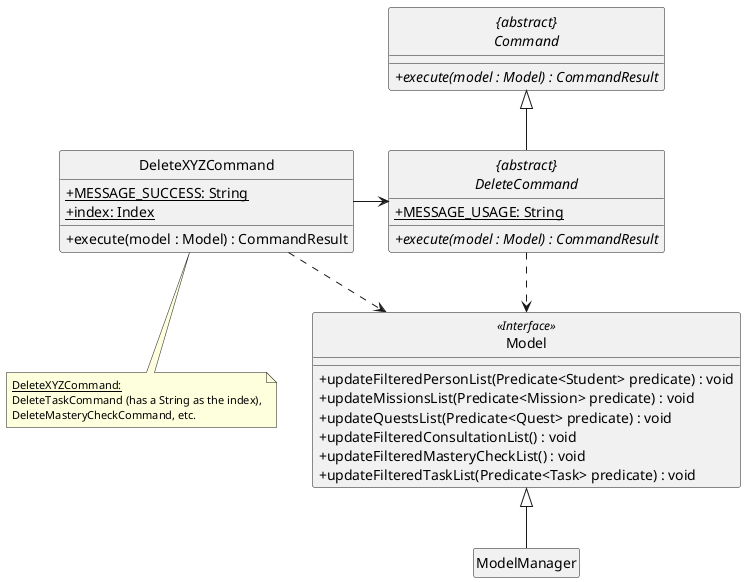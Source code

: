 @startuml
skinparam backgroundColor #ffffff
skinparam classAttributeIconSize 0
hide circle

abstract class "{abstract}\nCommand" {
    + {abstract} execute(model : Model) : CommandResult
}

class Model <<Interface>> {
    /' Methods '/
    + updateFilteredPersonList(Predicate<Student> predicate) : void
    + updateMissionsList(Predicate<Mission> predicate) : void
    + updateQuestsList(Predicate<Quest> predicate) : void
    + updateFilteredConsultationList() : void
    + updateFilteredMasteryCheckList() : void
    + updateFilteredTaskList(Predicate<Task> predicate) : void
}

class ModelManager {
    /' Methods '/
}

hide ModelManager attributes
hide ModelManager methods

abstract class "{abstract}\nDeleteCommand"{
    /' Attributes '/
    + {static} MESSAGE_USAGE: String

    /' Methods '/
    + {abstract} execute(model : Model) : CommandResult
}

class DeleteXYZCommand {
    /' Attributes '/
    + {static} MESSAGE_SUCCESS: String
    + {static} index: Index


    /' Methods '/
    + execute(model : Model) : CommandResult
}


note as N1
  <size: 11><u>DeleteXYZCommand:</size>
  <size: 11>DeleteTaskCommand (has a String as the index),</size>
  <size: 11>DeleteMasteryCheckCommand, etc.</size>
end note

N1 .up. DeleteXYZCommand

"{abstract}\nDeleteCommand" ..> Model
"{abstract}\nDeleteCommand" --up|> "{abstract}\nCommand"
DeleteXYZCommand -> "{abstract}\nDeleteCommand"
"DeleteXYZCommand" ..> Model
ModelManager --up|> Model
@enduml
